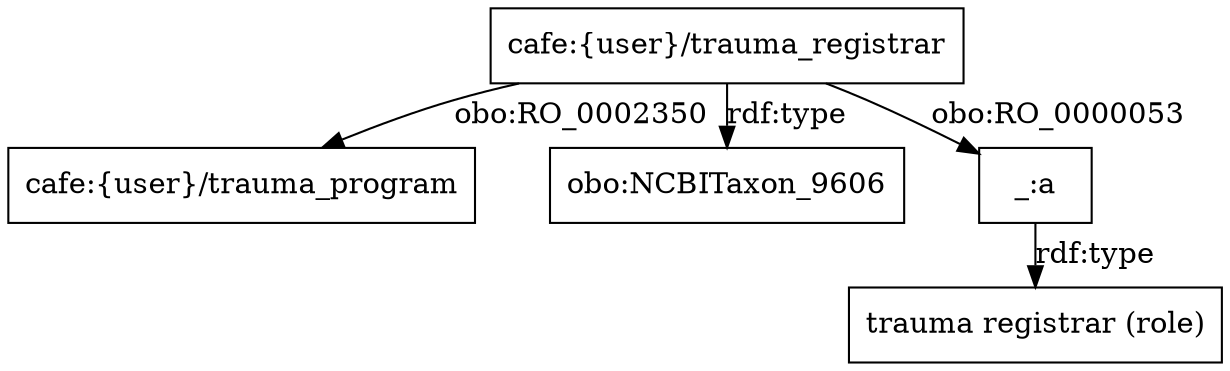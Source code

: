 digraph g { node [shape=rectangle];
graph [splines=true, nodesep=.5, ranksep=0, overlap=false];
"cafe:{user}/trauma_registrar" -> "cafe:{user}/trauma_program" [label="obo:RO_0002350"]
"cafe:{user}/trauma_registrar" -> "obo:NCBITaxon_9606" [label="rdf:type"]
"cafe:{user}/trauma_registrar" -> "_:a" [label="obo:RO_0000053"]
"_:a" -> "trauma registrar (role)" [label="rdf:type"]
}